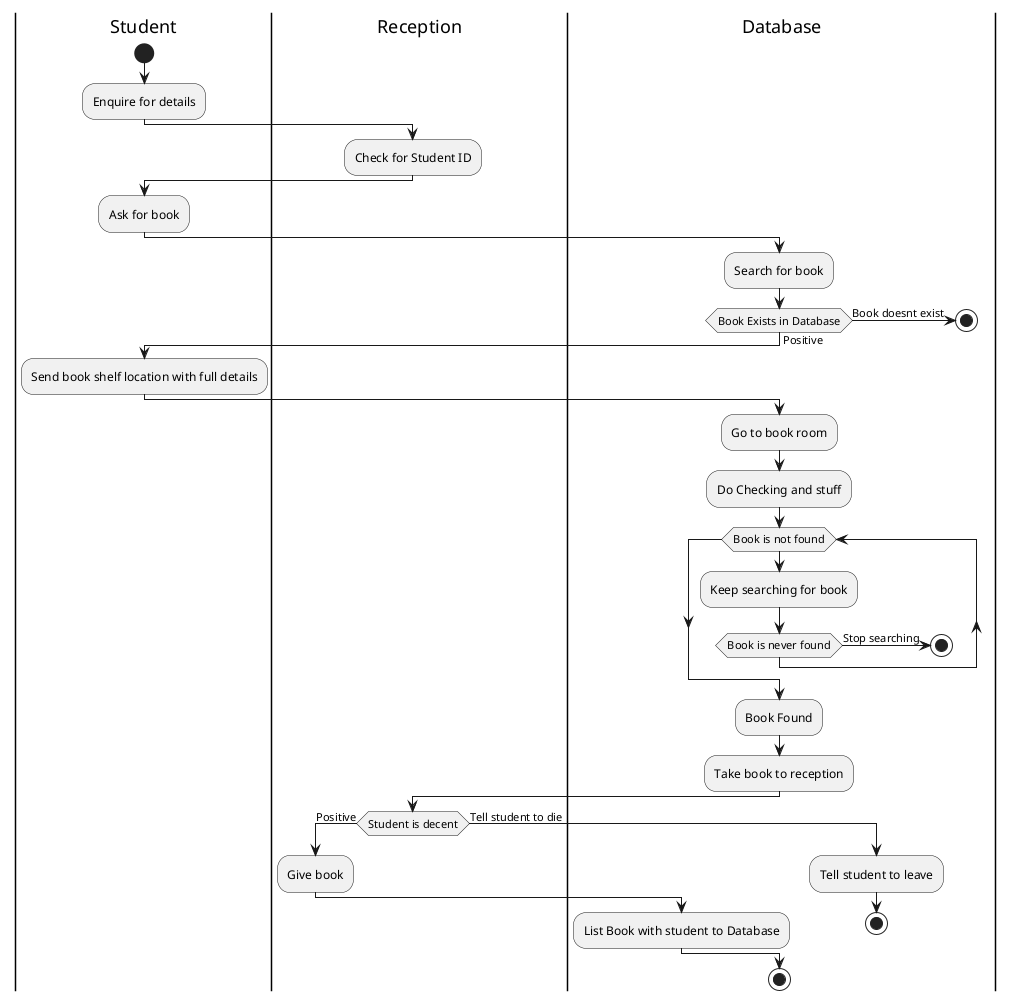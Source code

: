 @startuml
|Student|
start
    :Enquire for details;
    |Reception|
    :Check for Student ID;
    |Student|
    :Ask for book;
    |Database|
    :Search for book;
    if(Book Exists in Database) then(Positive)
        |Student|
        :Send book shelf location with full details;
    else(Book doesnt exist)
        |Database|
        stop
    endif
    :Go to book room;
    :Do Checking and stuff;
    while(Book is not found)
        :Keep searching for book;
        if(Book is never found) then(Stop searching)
            stop
        endif
    endwhile
    :Book Found;
    :Take book to reception;
    |Reception|
    if(Student is decent) then(Positive)
        :Give book;
        |Database|
        :List Book with student to Database;
    else(Tell student to die)
        :Tell student to leave;
        stop
    endif
    
stop

@enduml